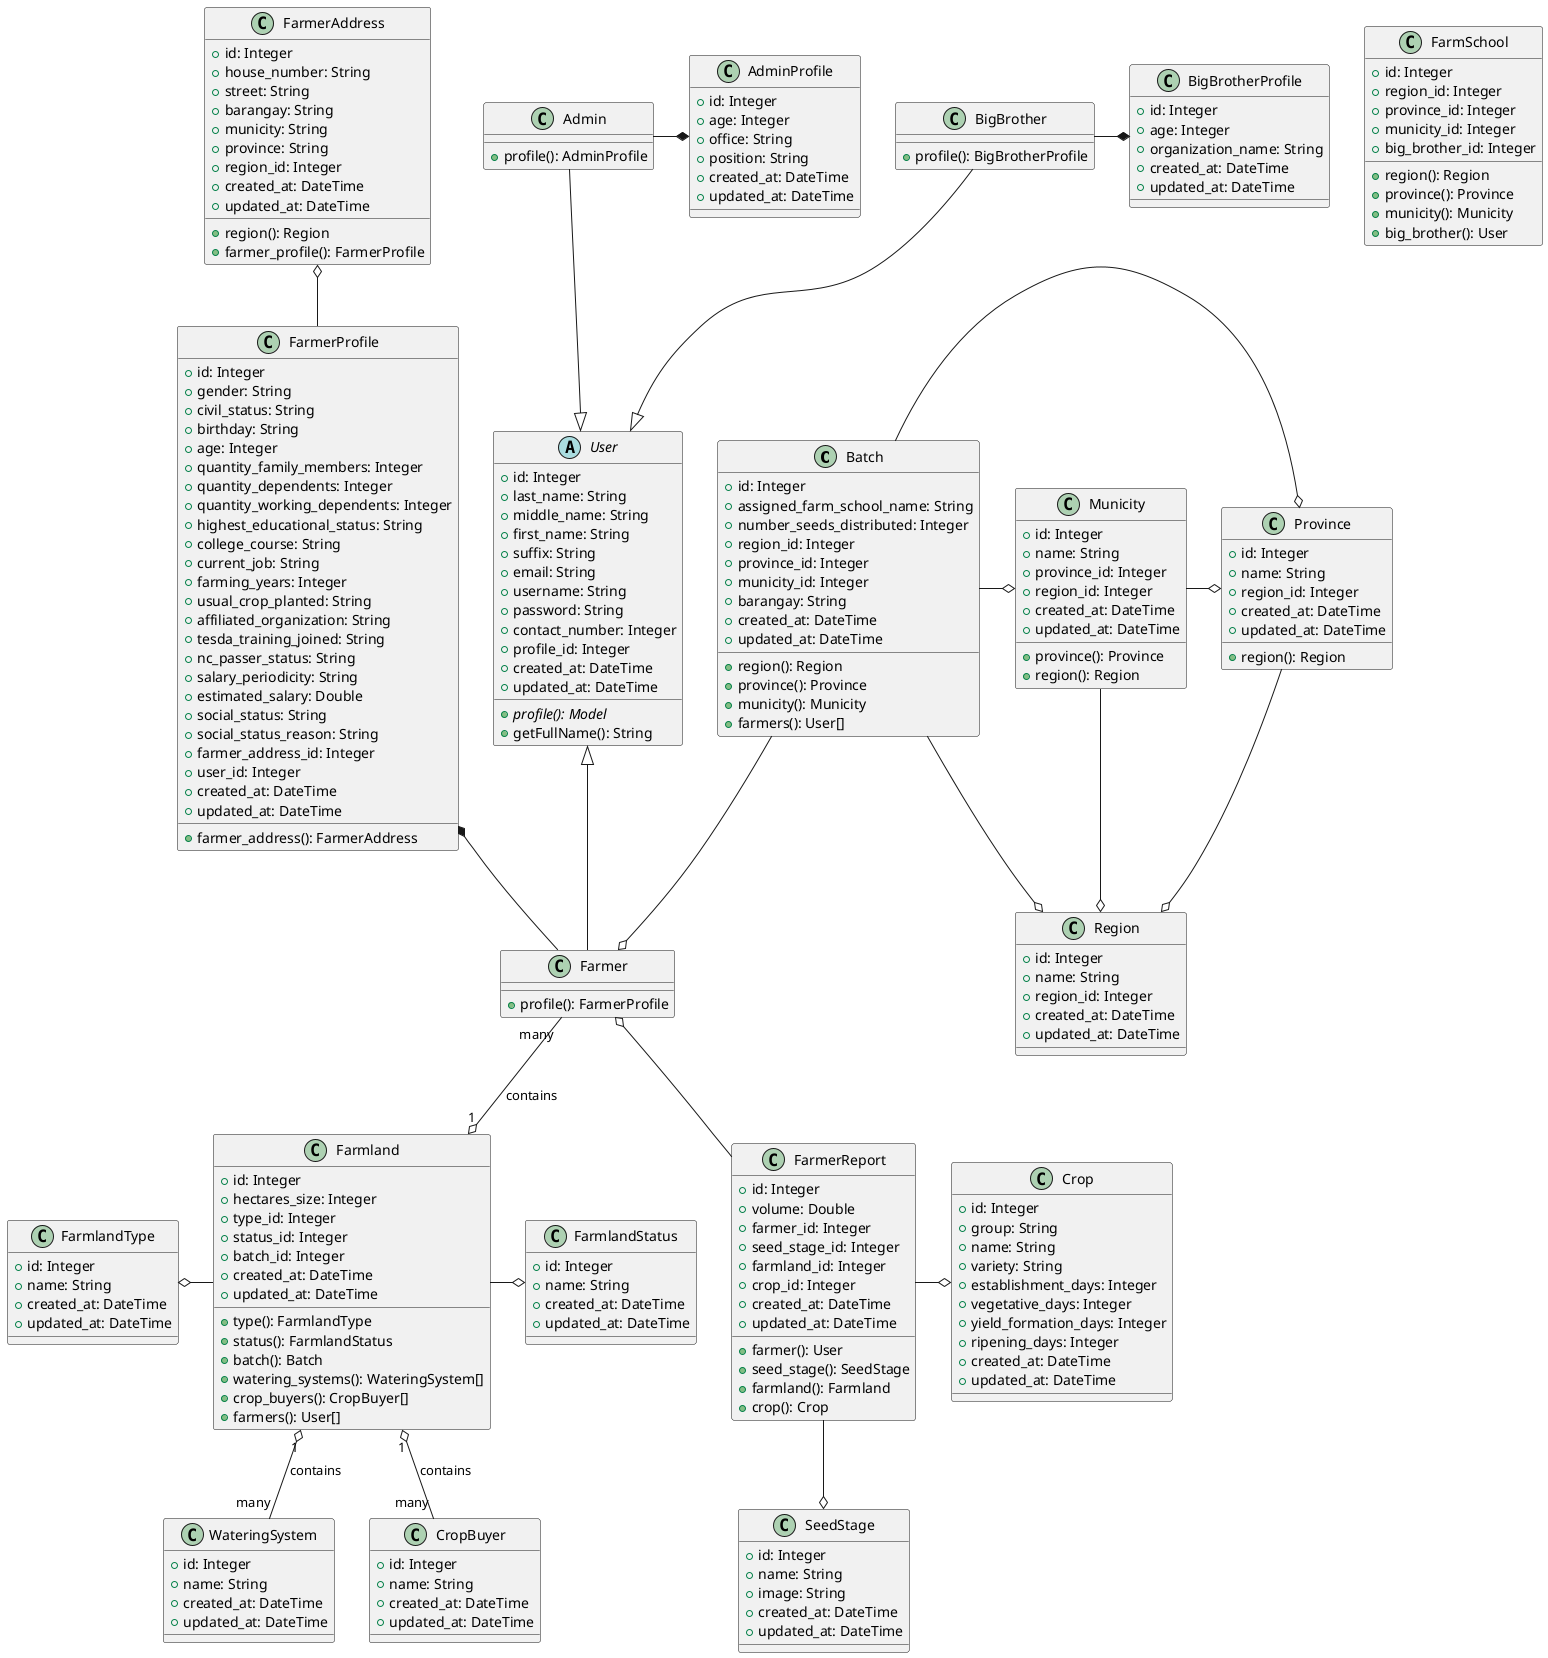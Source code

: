 @startuml

class Batch {
    + id: Integer
    + assigned_farm_school_name: String
    + number_seeds_distributed: Integer
    + region_id: Integer
    + province_id: Integer
    + municity_id: Integer
    + barangay: String
    + created_at: DateTime
    + updated_at: DateTime

    + region(): Region
    + province(): Province
    + municity(): Municity
    + farmers(): User[]
}

class Crop {
    + id: Integer
    + group: String
    + name: String
    + variety: String
    + establishment_days: Integer
    + vegetative_days: Integer
    + yield_formation_days: Integer
    + ripening_days: Integer
    + created_at: DateTime
    + updated_at: DateTime
}

class FarmerProfile {
    + id: Integer
    + gender: String
    + civil_status: String
    + birthday: String
    + age: Integer
    + quantity_family_members: Integer
    + quantity_dependents: Integer
    + quantity_working_dependents: Integer
    + highest_educational_status: String
    + college_course: String
    + current_job: String
    + farming_years: Integer
    + usual_crop_planted: String
    + affiliated_organization: String
    + tesda_training_joined: String
    + nc_passer_status: String
    + salary_periodicity: String
    + estimated_salary: Double
    + social_status: String
    + social_status_reason: String
    + farmer_address_id: Integer
    + user_id: Integer
    + created_at: DateTime
    + updated_at: DateTime

    + farmer_address(): FarmerAddress
}

class BigBrotherProfile {
    + id: Integer
    + age: Integer
    + organization_name: String
    + created_at: DateTime
    + updated_at: DateTime
}

class AdminProfile {
    + id: Integer
    + age: Integer
    + office: String
    + position: String
    + created_at: DateTime
    + updated_at: DateTime
}

class FarmerAddress {
    + id: Integer
    + house_number: String
    + street: String
    + barangay: String
    + municity: String
    + province: String
    + region_id: Integer
    + created_at: DateTime
    + updated_at: DateTime

    + region(): Region
    + farmer_profile(): FarmerProfile
}

class FarmerReport {
    + id: Integer
    + volume: Double
    + farmer_id: Integer
    + seed_stage_id: Integer
    + farmland_id: Integer
    + crop_id: Integer
    + created_at: DateTime
    + updated_at: DateTime

    + farmer(): User
    + seed_stage(): SeedStage
    + farmland(): Farmland
    + crop(): Crop
}

class SeedStage {
    + id: Integer
    + name: String
    + image: String
    + created_at: DateTime
    + updated_at: DateTime
}

abstract User {
    + id: Integer
    + last_name: String
    + middle_name: String
    + first_name: String
    + suffix: String
    + email: String
    + username: String
    + password: String
    + contact_number: Integer
    + profile_id: Integer
    + created_at: DateTime
    + updated_at: DateTime

    {abstract} + profile(): Model
    + getFullName(): String
}

class Municity {
    + id: Integer
    + name: String
    + province_id: Integer
    + region_id: Integer
    + created_at: DateTime
    + updated_at: DateTime

    + province(): Province
    + region(): Region
}

class Province {
    + id: Integer
    + name: String
    + region_id: Integer
    + created_at: DateTime
    + updated_at: DateTime

    + region(): Region
}

class Region {
    + id: Integer
    + name: String
    + region_id: Integer
    + created_at: DateTime
    + updated_at: DateTime
}

class Farmland {
    + id: Integer
    + hectares_size: Integer
    + type_id: Integer
    + status_id: Integer
    + batch_id: Integer
    + created_at: DateTime
    + updated_at: DateTime

    + type(): FarmlandType
    + status(): FarmlandStatus
    + batch(): Batch
    + watering_systems(): WateringSystem[]
    + crop_buyers(): CropBuyer[]
    + farmers(): User[]
}

class CropBuyer {
    + id: Integer
    + name: String
    + created_at: DateTime
    + updated_at: DateTime
}

class FarmlandStatus {
    + id: Integer
    + name: String
    + created_at: DateTime
    + updated_at: DateTime
}

class FarmlandType {
    + id: Integer
    + name: String
    + created_at: DateTime
    + updated_at: DateTime
}

class WateringSystem {
    + id: Integer
    + name: String
    + created_at: DateTime
    + updated_at: DateTime
}

class FarmSchool {
    + id: Integer
    + region_id: Integer
    + province_id: Integer
    + municity_id: Integer
    + big_brother_id: Integer

    + region(): Region
    + province(): Province
    + municity(): Municity
    + big_brother(): User
}

class Farmer {
    + profile(): FarmerProfile
}

class Admin {
    + profile(): AdminProfile
}

class BigBrother {
    + profile(): BigBrotherProfile
}

User <|-- Farmer
User <|-up- Admin
User <|-up- BigBrother


Farmland "1" o-- "many" CropBuyer : contains
Farmland "1" o-- "many" WateringSystem : contains
Farmland "1" o-up- "many" Farmer : contains
Farmland -left-o FarmlandType
Farmland -o FarmlandStatus

FarmerProfile -up-o FarmerAddress
Farmer -up-* FarmerProfile
BigBrother -* BigBrotherProfile
Admin -* AdminProfile

FarmerReport -up-o Farmer
FarmerReport --o SeedStage
FarmerReport -o Crop

Municity -o Province
Municity -o Region

Province -o Region

Batch --o Farmer
Batch --o Region
Batch -o Province
Batch -o Municity

@enduml